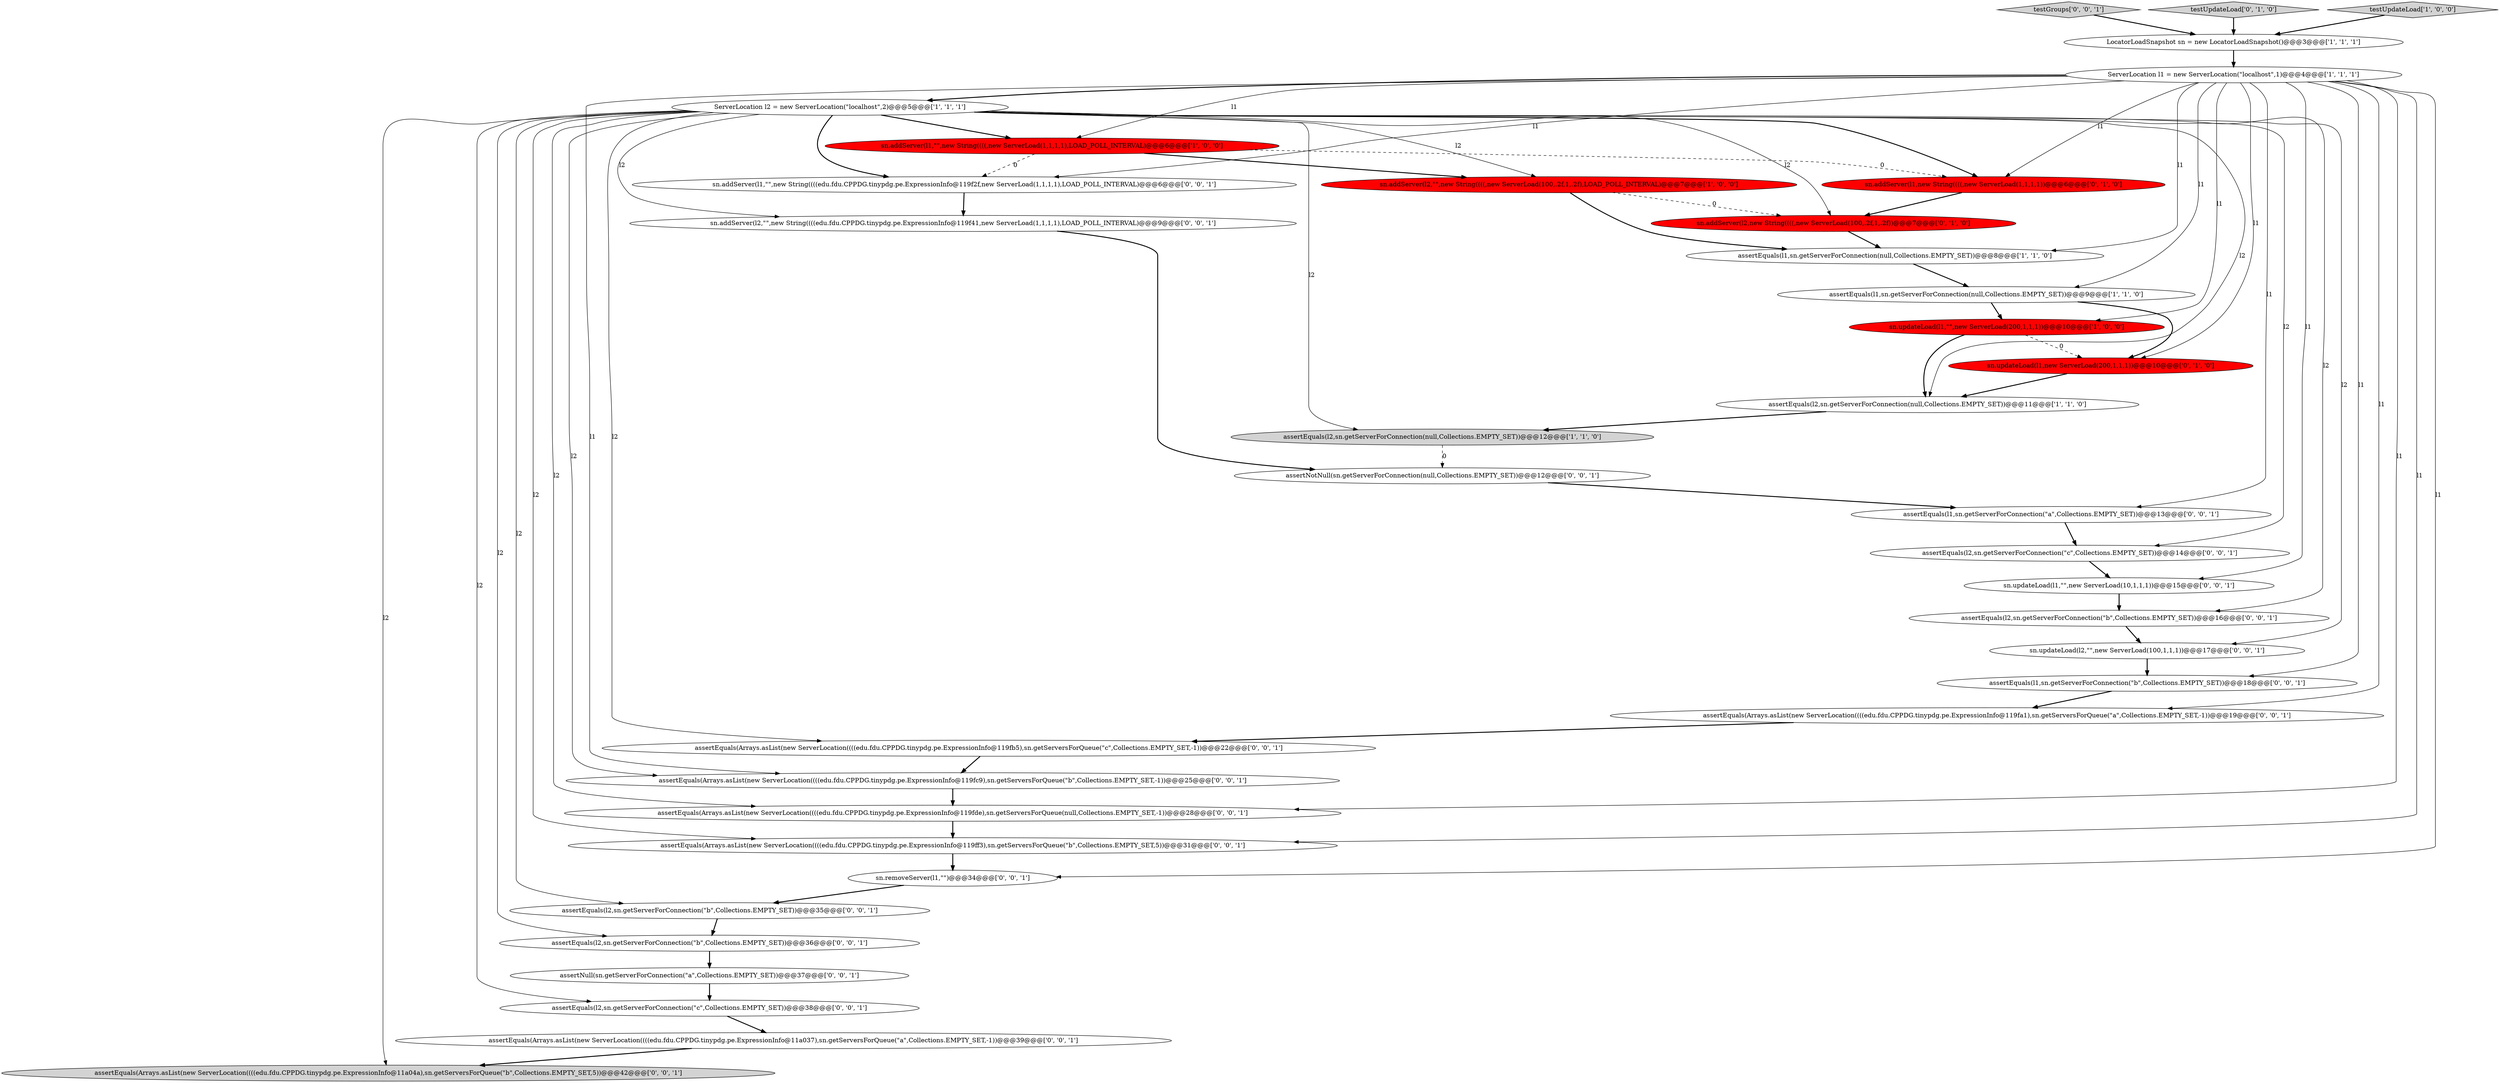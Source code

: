 digraph {
33 [style = filled, label = "assertEquals(l2,sn.getServerForConnection(\"b\",Collections.EMPTY_SET))@@@16@@@['0', '0', '1']", fillcolor = white, shape = ellipse image = "AAA0AAABBB3BBB"];
30 [style = filled, label = "sn.updateLoad(l1,\"\",new ServerLoad(10,1,1,1))@@@15@@@['0', '0', '1']", fillcolor = white, shape = ellipse image = "AAA0AAABBB3BBB"];
23 [style = filled, label = "assertEquals(l1,sn.getServerForConnection(\"a\",Collections.EMPTY_SET))@@@13@@@['0', '0', '1']", fillcolor = white, shape = ellipse image = "AAA0AAABBB3BBB"];
27 [style = filled, label = "assertNotNull(sn.getServerForConnection(null,Collections.EMPTY_SET))@@@12@@@['0', '0', '1']", fillcolor = white, shape = ellipse image = "AAA0AAABBB3BBB"];
34 [style = filled, label = "assertEquals(l1,sn.getServerForConnection(\"b\",Collections.EMPTY_SET))@@@18@@@['0', '0', '1']", fillcolor = white, shape = ellipse image = "AAA0AAABBB3BBB"];
7 [style = filled, label = "sn.updateLoad(l1,\"\",new ServerLoad(200,1,1,1))@@@10@@@['1', '0', '0']", fillcolor = red, shape = ellipse image = "AAA1AAABBB1BBB"];
36 [style = filled, label = "assertEquals(Arrays.asList(new ServerLocation((((edu.fdu.CPPDG.tinypdg.pe.ExpressionInfo@119ff3),sn.getServersForQueue(\"b\",Collections.EMPTY_SET,5))@@@31@@@['0', '0', '1']", fillcolor = white, shape = ellipse image = "AAA0AAABBB3BBB"];
3 [style = filled, label = "LocatorLoadSnapshot sn = new LocatorLoadSnapshot()@@@3@@@['1', '1', '1']", fillcolor = white, shape = ellipse image = "AAA0AAABBB1BBB"];
0 [style = filled, label = "ServerLocation l2 = new ServerLocation(\"localhost\",2)@@@5@@@['1', '1', '1']", fillcolor = white, shape = ellipse image = "AAA0AAABBB1BBB"];
17 [style = filled, label = "assertEquals(l2,sn.getServerForConnection(\"b\",Collections.EMPTY_SET))@@@36@@@['0', '0', '1']", fillcolor = white, shape = ellipse image = "AAA0AAABBB3BBB"];
26 [style = filled, label = "testGroups['0', '0', '1']", fillcolor = lightgray, shape = diamond image = "AAA0AAABBB3BBB"];
28 [style = filled, label = "sn.updateLoad(l2,\"\",new ServerLoad(100,1,1,1))@@@17@@@['0', '0', '1']", fillcolor = white, shape = ellipse image = "AAA0AAABBB3BBB"];
13 [style = filled, label = "testUpdateLoad['0', '1', '0']", fillcolor = lightgray, shape = diamond image = "AAA0AAABBB2BBB"];
18 [style = filled, label = "assertEquals(l2,sn.getServerForConnection(\"c\",Collections.EMPTY_SET))@@@14@@@['0', '0', '1']", fillcolor = white, shape = ellipse image = "AAA0AAABBB3BBB"];
19 [style = filled, label = "assertEquals(l2,sn.getServerForConnection(\"c\",Collections.EMPTY_SET))@@@38@@@['0', '0', '1']", fillcolor = white, shape = ellipse image = "AAA0AAABBB3BBB"];
15 [style = filled, label = "assertEquals(Arrays.asList(new ServerLocation((((edu.fdu.CPPDG.tinypdg.pe.ExpressionInfo@119fde),sn.getServersForQueue(null,Collections.EMPTY_SET,-1))@@@28@@@['0', '0', '1']", fillcolor = white, shape = ellipse image = "AAA0AAABBB3BBB"];
20 [style = filled, label = "sn.removeServer(l1,\"\")@@@34@@@['0', '0', '1']", fillcolor = white, shape = ellipse image = "AAA0AAABBB3BBB"];
11 [style = filled, label = "sn.addServer(l1,new String((((,new ServerLoad(1,1,1,1))@@@6@@@['0', '1', '0']", fillcolor = red, shape = ellipse image = "AAA1AAABBB2BBB"];
32 [style = filled, label = "sn.addServer(l2,\"\",new String((((edu.fdu.CPPDG.tinypdg.pe.ExpressionInfo@119f41,new ServerLoad(1,1,1,1),LOAD_POLL_INTERVAL)@@@9@@@['0', '0', '1']", fillcolor = white, shape = ellipse image = "AAA0AAABBB3BBB"];
25 [style = filled, label = "assertEquals(Arrays.asList(new ServerLocation((((edu.fdu.CPPDG.tinypdg.pe.ExpressionInfo@11a04a),sn.getServersForQueue(\"b\",Collections.EMPTY_SET,5))@@@42@@@['0', '0', '1']", fillcolor = lightgray, shape = ellipse image = "AAA0AAABBB3BBB"];
31 [style = filled, label = "assertEquals(Arrays.asList(new ServerLocation((((edu.fdu.CPPDG.tinypdg.pe.ExpressionInfo@11a037),sn.getServersForQueue(\"a\",Collections.EMPTY_SET,-1))@@@39@@@['0', '0', '1']", fillcolor = white, shape = ellipse image = "AAA0AAABBB3BBB"];
8 [style = filled, label = "sn.addServer(l2,\"\",new String((((,new ServerLoad(100,.2f,1,.2f),LOAD_POLL_INTERVAL)@@@7@@@['1', '0', '0']", fillcolor = red, shape = ellipse image = "AAA1AAABBB1BBB"];
22 [style = filled, label = "assertNull(sn.getServerForConnection(\"a\",Collections.EMPTY_SET))@@@37@@@['0', '0', '1']", fillcolor = white, shape = ellipse image = "AAA0AAABBB3BBB"];
10 [style = filled, label = "testUpdateLoad['1', '0', '0']", fillcolor = lightgray, shape = diamond image = "AAA0AAABBB1BBB"];
24 [style = filled, label = "assertEquals(Arrays.asList(new ServerLocation((((edu.fdu.CPPDG.tinypdg.pe.ExpressionInfo@119fa1),sn.getServersForQueue(\"a\",Collections.EMPTY_SET,-1))@@@19@@@['0', '0', '1']", fillcolor = white, shape = ellipse image = "AAA0AAABBB3BBB"];
14 [style = filled, label = "sn.addServer(l2,new String((((,new ServerLoad(100,.2f,1,.2f))@@@7@@@['0', '1', '0']", fillcolor = red, shape = ellipse image = "AAA1AAABBB2BBB"];
6 [style = filled, label = "sn.addServer(l1,\"\",new String((((,new ServerLoad(1,1,1,1),LOAD_POLL_INTERVAL)@@@6@@@['1', '0', '0']", fillcolor = red, shape = ellipse image = "AAA1AAABBB1BBB"];
12 [style = filled, label = "sn.updateLoad(l1,new ServerLoad(200,1,1,1))@@@10@@@['0', '1', '0']", fillcolor = red, shape = ellipse image = "AAA1AAABBB2BBB"];
2 [style = filled, label = "assertEquals(l1,sn.getServerForConnection(null,Collections.EMPTY_SET))@@@8@@@['1', '1', '0']", fillcolor = white, shape = ellipse image = "AAA0AAABBB1BBB"];
21 [style = filled, label = "assertEquals(l2,sn.getServerForConnection(\"b\",Collections.EMPTY_SET))@@@35@@@['0', '0', '1']", fillcolor = white, shape = ellipse image = "AAA0AAABBB3BBB"];
35 [style = filled, label = "assertEquals(Arrays.asList(new ServerLocation((((edu.fdu.CPPDG.tinypdg.pe.ExpressionInfo@119fc9),sn.getServersForQueue(\"b\",Collections.EMPTY_SET,-1))@@@25@@@['0', '0', '1']", fillcolor = white, shape = ellipse image = "AAA0AAABBB3BBB"];
16 [style = filled, label = "sn.addServer(l1,\"\",new String((((edu.fdu.CPPDG.tinypdg.pe.ExpressionInfo@119f2f,new ServerLoad(1,1,1,1),LOAD_POLL_INTERVAL)@@@6@@@['0', '0', '1']", fillcolor = white, shape = ellipse image = "AAA0AAABBB3BBB"];
1 [style = filled, label = "assertEquals(l2,sn.getServerForConnection(null,Collections.EMPTY_SET))@@@11@@@['1', '1', '0']", fillcolor = white, shape = ellipse image = "AAA0AAABBB1BBB"];
9 [style = filled, label = "assertEquals(l1,sn.getServerForConnection(null,Collections.EMPTY_SET))@@@9@@@['1', '1', '0']", fillcolor = white, shape = ellipse image = "AAA0AAABBB1BBB"];
4 [style = filled, label = "ServerLocation l1 = new ServerLocation(\"localhost\",1)@@@4@@@['1', '1', '1']", fillcolor = white, shape = ellipse image = "AAA0AAABBB1BBB"];
29 [style = filled, label = "assertEquals(Arrays.asList(new ServerLocation((((edu.fdu.CPPDG.tinypdg.pe.ExpressionInfo@119fb5),sn.getServersForQueue(\"c\",Collections.EMPTY_SET,-1))@@@22@@@['0', '0', '1']", fillcolor = white, shape = ellipse image = "AAA0AAABBB3BBB"];
5 [style = filled, label = "assertEquals(l2,sn.getServerForConnection(null,Collections.EMPTY_SET))@@@12@@@['1', '1', '0']", fillcolor = lightgray, shape = ellipse image = "AAA0AAABBB1BBB"];
1->5 [style = bold, label=""];
4->34 [style = solid, label="l1"];
0->36 [style = solid, label="l2"];
0->16 [style = bold, label=""];
0->29 [style = solid, label="l2"];
7->1 [style = bold, label=""];
31->25 [style = bold, label=""];
4->23 [style = solid, label="l1"];
4->24 [style = solid, label="l1"];
30->33 [style = bold, label=""];
28->34 [style = bold, label=""];
35->15 [style = bold, label=""];
11->14 [style = bold, label=""];
0->6 [style = bold, label=""];
22->19 [style = bold, label=""];
19->31 [style = bold, label=""];
4->7 [style = solid, label="l1"];
26->3 [style = bold, label=""];
33->28 [style = bold, label=""];
4->11 [style = solid, label="l1"];
6->11 [style = dashed, label="0"];
4->15 [style = solid, label="l1"];
4->2 [style = solid, label="l1"];
18->30 [style = bold, label=""];
0->11 [style = bold, label=""];
10->3 [style = bold, label=""];
32->27 [style = bold, label=""];
16->32 [style = bold, label=""];
0->14 [style = solid, label="l2"];
24->29 [style = bold, label=""];
2->9 [style = bold, label=""];
8->14 [style = dashed, label="0"];
9->7 [style = bold, label=""];
17->22 [style = bold, label=""];
12->1 [style = bold, label=""];
0->1 [style = solid, label="l2"];
3->4 [style = bold, label=""];
4->12 [style = solid, label="l1"];
36->20 [style = bold, label=""];
4->35 [style = solid, label="l1"];
0->32 [style = solid, label="l2"];
4->0 [style = bold, label=""];
0->18 [style = solid, label="l2"];
20->21 [style = bold, label=""];
0->25 [style = solid, label="l2"];
0->35 [style = solid, label="l2"];
5->27 [style = dashed, label="0"];
0->5 [style = solid, label="l2"];
4->16 [style = solid, label="l1"];
6->16 [style = dashed, label="0"];
34->24 [style = bold, label=""];
0->15 [style = solid, label="l2"];
13->3 [style = bold, label=""];
8->2 [style = bold, label=""];
4->20 [style = solid, label="l1"];
6->8 [style = bold, label=""];
0->19 [style = solid, label="l2"];
0->28 [style = solid, label="l2"];
7->12 [style = dashed, label="0"];
4->30 [style = solid, label="l1"];
27->23 [style = bold, label=""];
14->2 [style = bold, label=""];
4->6 [style = solid, label="l1"];
9->12 [style = bold, label=""];
29->35 [style = bold, label=""];
4->36 [style = solid, label="l1"];
0->8 [style = solid, label="l2"];
0->33 [style = solid, label="l2"];
0->21 [style = solid, label="l2"];
0->17 [style = solid, label="l2"];
21->17 [style = bold, label=""];
23->18 [style = bold, label=""];
15->36 [style = bold, label=""];
4->9 [style = solid, label="l1"];
}
